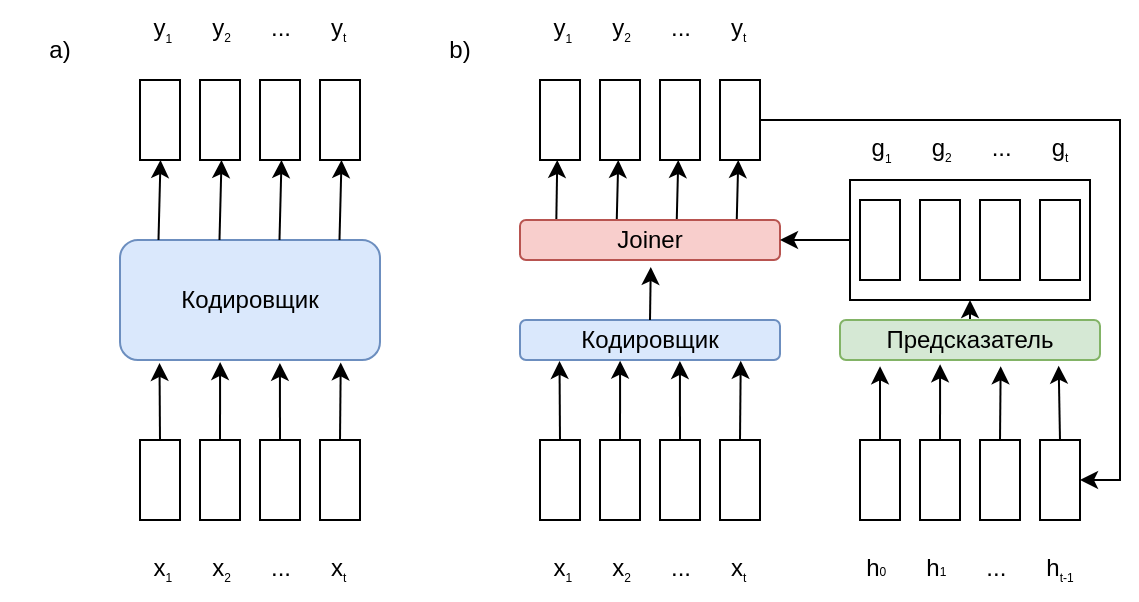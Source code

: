<mxfile version="27.0.9">
  <diagram name="Страница — 1" id="X-Be2kJiI_S4N1sAcYzm">
    <mxGraphModel dx="983" dy="586" grid="1" gridSize="10" guides="1" tooltips="1" connect="1" arrows="1" fold="1" page="1" pageScale="1" pageWidth="827" pageHeight="1169" math="0" shadow="0">
      <root>
        <mxCell id="0" />
        <mxCell id="1" parent="0" />
        <mxCell id="XZaaq-fzicb44mymfskR-25" value="" style="rounded=0;whiteSpace=wrap;html=1;" vertex="1" parent="1">
          <mxGeometry x="160" y="320" width="20" height="40" as="geometry" />
        </mxCell>
        <mxCell id="XZaaq-fzicb44mymfskR-26" value="" style="rounded=0;whiteSpace=wrap;html=1;" vertex="1" parent="1">
          <mxGeometry x="190" y="320" width="20" height="40" as="geometry" />
        </mxCell>
        <mxCell id="XZaaq-fzicb44mymfskR-27" value="" style="rounded=0;whiteSpace=wrap;html=1;" vertex="1" parent="1">
          <mxGeometry x="220" y="320" width="20" height="40" as="geometry" />
        </mxCell>
        <mxCell id="XZaaq-fzicb44mymfskR-28" value="" style="rounded=0;whiteSpace=wrap;html=1;" vertex="1" parent="1">
          <mxGeometry x="250" y="320" width="20" height="40" as="geometry" />
        </mxCell>
        <mxCell id="XZaaq-fzicb44mymfskR-30" value="Кодировщик" style="rounded=1;whiteSpace=wrap;html=1;fillColor=#dae8fc;strokeColor=#6c8ebf;" vertex="1" parent="1">
          <mxGeometry x="150" y="220" width="130" height="60" as="geometry" />
        </mxCell>
        <mxCell id="XZaaq-fzicb44mymfskR-32" style="edgeStyle=orthogonalEdgeStyle;rounded=0;orthogonalLoop=1;jettySize=auto;html=1;exitX=0.5;exitY=0;exitDx=0;exitDy=0;entryX=0.849;entryY=1.02;entryDx=0;entryDy=0;entryPerimeter=0;" edge="1" parent="1" source="XZaaq-fzicb44mymfskR-28" target="XZaaq-fzicb44mymfskR-30">
          <mxGeometry relative="1" as="geometry" />
        </mxCell>
        <mxCell id="XZaaq-fzicb44mymfskR-35" style="edgeStyle=orthogonalEdgeStyle;rounded=0;orthogonalLoop=1;jettySize=auto;html=1;exitX=0.5;exitY=0;exitDx=0;exitDy=0;entryX=0.615;entryY=1.024;entryDx=0;entryDy=0;entryPerimeter=0;" edge="1" parent="1" source="XZaaq-fzicb44mymfskR-27" target="XZaaq-fzicb44mymfskR-30">
          <mxGeometry relative="1" as="geometry" />
        </mxCell>
        <mxCell id="XZaaq-fzicb44mymfskR-36" style="edgeStyle=orthogonalEdgeStyle;rounded=0;orthogonalLoop=1;jettySize=auto;html=1;exitX=0.5;exitY=0;exitDx=0;exitDy=0;entryX=0.385;entryY=1.016;entryDx=0;entryDy=0;entryPerimeter=0;" edge="1" parent="1" source="XZaaq-fzicb44mymfskR-26" target="XZaaq-fzicb44mymfskR-30">
          <mxGeometry relative="1" as="geometry" />
        </mxCell>
        <mxCell id="XZaaq-fzicb44mymfskR-37" style="edgeStyle=orthogonalEdgeStyle;rounded=0;orthogonalLoop=1;jettySize=auto;html=1;exitX=0.5;exitY=0;exitDx=0;exitDy=0;entryX=0.152;entryY=1.024;entryDx=0;entryDy=0;entryPerimeter=0;" edge="1" parent="1" source="XZaaq-fzicb44mymfskR-25" target="XZaaq-fzicb44mymfskR-30">
          <mxGeometry relative="1" as="geometry" />
        </mxCell>
        <mxCell id="XZaaq-fzicb44mymfskR-38" value="" style="rounded=0;whiteSpace=wrap;html=1;" vertex="1" parent="1">
          <mxGeometry x="160" y="140" width="20" height="40" as="geometry" />
        </mxCell>
        <mxCell id="XZaaq-fzicb44mymfskR-39" value="" style="rounded=0;whiteSpace=wrap;html=1;" vertex="1" parent="1">
          <mxGeometry x="190" y="140" width="20" height="40" as="geometry" />
        </mxCell>
        <mxCell id="XZaaq-fzicb44mymfskR-40" value="" style="rounded=0;whiteSpace=wrap;html=1;" vertex="1" parent="1">
          <mxGeometry x="220" y="140" width="20" height="40" as="geometry" />
        </mxCell>
        <mxCell id="XZaaq-fzicb44mymfskR-41" value="" style="rounded=0;whiteSpace=wrap;html=1;" vertex="1" parent="1">
          <mxGeometry x="250" y="140" width="20" height="40" as="geometry" />
        </mxCell>
        <mxCell id="XZaaq-fzicb44mymfskR-43" value="" style="endArrow=classic;html=1;rounded=0;entryX=0.5;entryY=1;entryDx=0;entryDy=0;exitX=0.149;exitY=0;exitDx=0;exitDy=0;exitPerimeter=0;" edge="1" parent="1">
          <mxGeometry width="50" height="50" relative="1" as="geometry">
            <mxPoint x="368" y="220" as="sourcePoint" />
            <mxPoint x="368.63" y="180" as="targetPoint" />
          </mxGeometry>
        </mxCell>
        <mxCell id="XZaaq-fzicb44mymfskR-45" value="" style="endArrow=classic;html=1;rounded=0;entryX=0.5;entryY=1;entryDx=0;entryDy=0;exitX=0.149;exitY=0;exitDx=0;exitDy=0;exitPerimeter=0;" edge="1" parent="1">
          <mxGeometry width="50" height="50" relative="1" as="geometry">
            <mxPoint x="398.13" y="220" as="sourcePoint" />
            <mxPoint x="399.13" y="180" as="targetPoint" />
          </mxGeometry>
        </mxCell>
        <mxCell id="XZaaq-fzicb44mymfskR-46" value="" style="endArrow=classic;html=1;rounded=0;entryX=0.5;entryY=1;entryDx=0;entryDy=0;exitX=0.149;exitY=0;exitDx=0;exitDy=0;exitPerimeter=0;" edge="1" parent="1">
          <mxGeometry width="50" height="50" relative="1" as="geometry">
            <mxPoint x="428.13" y="220" as="sourcePoint" />
            <mxPoint x="429.13" y="180" as="targetPoint" />
          </mxGeometry>
        </mxCell>
        <mxCell id="XZaaq-fzicb44mymfskR-47" value="" style="endArrow=classic;html=1;rounded=0;entryX=0.5;entryY=1;entryDx=0;entryDy=0;exitX=0.149;exitY=0;exitDx=0;exitDy=0;exitPerimeter=0;" edge="1" parent="1">
          <mxGeometry width="50" height="50" relative="1" as="geometry">
            <mxPoint x="458.13" y="220" as="sourcePoint" />
            <mxPoint x="459.13" y="180" as="targetPoint" />
          </mxGeometry>
        </mxCell>
        <mxCell id="XZaaq-fzicb44mymfskR-48" value="x&lt;sub&gt;&lt;font style=&quot;font-size: 6px;&quot;&gt;1&lt;/font&gt;&lt;/sub&gt;&amp;nbsp; &amp;nbsp; &amp;nbsp; x&lt;sub&gt;&lt;font style=&quot;font-size: 6px;&quot;&gt;2&lt;/font&gt;&lt;/sub&gt;&amp;nbsp; &amp;nbsp; &amp;nbsp; ...&amp;nbsp; &amp;nbsp; &amp;nbsp; x&lt;sub style=&quot;&quot;&gt;&lt;font style=&quot;font-size: 6px;&quot;&gt;t&lt;/font&gt;&lt;/sub&gt;" style="text;html=1;align=center;verticalAlign=middle;whiteSpace=wrap;rounded=0;" vertex="1" parent="1">
          <mxGeometry x="160" y="370" width="110" height="30" as="geometry" />
        </mxCell>
        <mxCell id="XZaaq-fzicb44mymfskR-49" value="&lt;font style=&quot;font-size: 12px;&quot;&gt;y&lt;/font&gt;&lt;font style=&quot;vertical-align: sub; font-size: 6px;&quot;&gt;1&lt;/font&gt;&amp;nbsp; &amp;nbsp; &amp;nbsp; y&lt;sub&gt;&lt;font style=&quot;font-size: 6px;&quot;&gt;2&lt;/font&gt;&lt;/sub&gt;&amp;nbsp; &amp;nbsp; &amp;nbsp; ...&amp;nbsp; &amp;nbsp; &amp;nbsp; y&lt;sub style=&quot;&quot;&gt;&lt;font style=&quot;font-size: 6px;&quot;&gt;t&lt;/font&gt;&lt;/sub&gt;" style="text;html=1;align=center;verticalAlign=middle;whiteSpace=wrap;rounded=0;" vertex="1" parent="1">
          <mxGeometry x="160" y="100" width="110" height="30" as="geometry" />
        </mxCell>
        <mxCell id="XZaaq-fzicb44mymfskR-50" value="a)" style="text;html=1;align=center;verticalAlign=middle;whiteSpace=wrap;rounded=0;" vertex="1" parent="1">
          <mxGeometry x="90" y="110" width="60" height="30" as="geometry" />
        </mxCell>
        <mxCell id="XZaaq-fzicb44mymfskR-51" value="" style="rounded=0;whiteSpace=wrap;html=1;" vertex="1" parent="1">
          <mxGeometry x="360" y="320" width="20" height="40" as="geometry" />
        </mxCell>
        <mxCell id="XZaaq-fzicb44mymfskR-52" value="" style="rounded=0;whiteSpace=wrap;html=1;" vertex="1" parent="1">
          <mxGeometry x="390" y="320" width="20" height="40" as="geometry" />
        </mxCell>
        <mxCell id="XZaaq-fzicb44mymfskR-53" value="" style="rounded=0;whiteSpace=wrap;html=1;" vertex="1" parent="1">
          <mxGeometry x="420" y="320" width="20" height="40" as="geometry" />
        </mxCell>
        <mxCell id="XZaaq-fzicb44mymfskR-54" value="" style="rounded=0;whiteSpace=wrap;html=1;" vertex="1" parent="1">
          <mxGeometry x="450" y="320" width="20" height="40" as="geometry" />
        </mxCell>
        <mxCell id="XZaaq-fzicb44mymfskR-55" value="Кодировщик" style="rounded=1;whiteSpace=wrap;html=1;fillColor=#dae8fc;strokeColor=#6c8ebf;" vertex="1" parent="1">
          <mxGeometry x="350" y="260" width="130" height="20" as="geometry" />
        </mxCell>
        <mxCell id="XZaaq-fzicb44mymfskR-56" style="edgeStyle=orthogonalEdgeStyle;rounded=0;orthogonalLoop=1;jettySize=auto;html=1;exitX=0.5;exitY=0;exitDx=0;exitDy=0;entryX=0.849;entryY=1.02;entryDx=0;entryDy=0;entryPerimeter=0;" edge="1" parent="1" source="XZaaq-fzicb44mymfskR-54" target="XZaaq-fzicb44mymfskR-55">
          <mxGeometry relative="1" as="geometry" />
        </mxCell>
        <mxCell id="XZaaq-fzicb44mymfskR-57" style="edgeStyle=orthogonalEdgeStyle;rounded=0;orthogonalLoop=1;jettySize=auto;html=1;exitX=0.5;exitY=0;exitDx=0;exitDy=0;entryX=0.615;entryY=1.024;entryDx=0;entryDy=0;entryPerimeter=0;" edge="1" parent="1" source="XZaaq-fzicb44mymfskR-53" target="XZaaq-fzicb44mymfskR-55">
          <mxGeometry relative="1" as="geometry" />
        </mxCell>
        <mxCell id="XZaaq-fzicb44mymfskR-58" style="edgeStyle=orthogonalEdgeStyle;rounded=0;orthogonalLoop=1;jettySize=auto;html=1;exitX=0.5;exitY=0;exitDx=0;exitDy=0;entryX=0.385;entryY=1.016;entryDx=0;entryDy=0;entryPerimeter=0;" edge="1" parent="1" source="XZaaq-fzicb44mymfskR-52" target="XZaaq-fzicb44mymfskR-55">
          <mxGeometry relative="1" as="geometry" />
        </mxCell>
        <mxCell id="XZaaq-fzicb44mymfskR-59" style="edgeStyle=orthogonalEdgeStyle;rounded=0;orthogonalLoop=1;jettySize=auto;html=1;exitX=0.5;exitY=0;exitDx=0;exitDy=0;entryX=0.152;entryY=1.024;entryDx=0;entryDy=0;entryPerimeter=0;" edge="1" parent="1" source="XZaaq-fzicb44mymfskR-51" target="XZaaq-fzicb44mymfskR-55">
          <mxGeometry relative="1" as="geometry" />
        </mxCell>
        <mxCell id="XZaaq-fzicb44mymfskR-60" value="" style="rounded=0;whiteSpace=wrap;html=1;" vertex="1" parent="1">
          <mxGeometry x="360" y="140" width="20" height="40" as="geometry" />
        </mxCell>
        <mxCell id="XZaaq-fzicb44mymfskR-61" value="" style="rounded=0;whiteSpace=wrap;html=1;" vertex="1" parent="1">
          <mxGeometry x="390" y="140" width="20" height="40" as="geometry" />
        </mxCell>
        <mxCell id="XZaaq-fzicb44mymfskR-62" value="" style="rounded=0;whiteSpace=wrap;html=1;" vertex="1" parent="1">
          <mxGeometry x="420" y="140" width="20" height="40" as="geometry" />
        </mxCell>
        <mxCell id="XZaaq-fzicb44mymfskR-82" style="edgeStyle=orthogonalEdgeStyle;rounded=0;orthogonalLoop=1;jettySize=auto;html=1;entryX=1;entryY=0.5;entryDx=0;entryDy=0;" edge="1" parent="1" source="XZaaq-fzicb44mymfskR-63" target="XZaaq-fzicb44mymfskR-80">
          <mxGeometry relative="1" as="geometry">
            <mxPoint x="670" y="350" as="targetPoint" />
          </mxGeometry>
        </mxCell>
        <mxCell id="XZaaq-fzicb44mymfskR-63" value="" style="rounded=0;whiteSpace=wrap;html=1;" vertex="1" parent="1">
          <mxGeometry x="450" y="140" width="20" height="40" as="geometry" />
        </mxCell>
        <mxCell id="XZaaq-fzicb44mymfskR-68" value="x&lt;sub&gt;&lt;font style=&quot;font-size: 6px;&quot;&gt;1&lt;/font&gt;&lt;/sub&gt;&amp;nbsp; &amp;nbsp; &amp;nbsp; x&lt;sub&gt;&lt;font style=&quot;font-size: 6px;&quot;&gt;2&lt;/font&gt;&lt;/sub&gt;&amp;nbsp; &amp;nbsp; &amp;nbsp; ...&amp;nbsp; &amp;nbsp; &amp;nbsp; x&lt;sub style=&quot;&quot;&gt;&lt;font style=&quot;font-size: 6px;&quot;&gt;t&lt;/font&gt;&lt;/sub&gt;" style="text;html=1;align=center;verticalAlign=middle;whiteSpace=wrap;rounded=0;" vertex="1" parent="1">
          <mxGeometry x="360" y="370" width="110" height="30" as="geometry" />
        </mxCell>
        <mxCell id="XZaaq-fzicb44mymfskR-69" value="&lt;font style=&quot;font-size: 12px;&quot;&gt;y&lt;/font&gt;&lt;font style=&quot;vertical-align: sub; font-size: 6px;&quot;&gt;1&lt;/font&gt;&amp;nbsp; &amp;nbsp; &amp;nbsp; y&lt;sub&gt;&lt;font style=&quot;font-size: 6px;&quot;&gt;2&lt;/font&gt;&lt;/sub&gt;&amp;nbsp; &amp;nbsp; &amp;nbsp; ...&amp;nbsp; &amp;nbsp; &amp;nbsp; y&lt;sub style=&quot;&quot;&gt;&lt;font style=&quot;font-size: 6px;&quot;&gt;t&lt;/font&gt;&lt;/sub&gt;" style="text;html=1;align=center;verticalAlign=middle;whiteSpace=wrap;rounded=0;" vertex="1" parent="1">
          <mxGeometry x="360" y="100" width="110" height="30" as="geometry" />
        </mxCell>
        <mxCell id="XZaaq-fzicb44mymfskR-70" value="Joiner" style="rounded=1;whiteSpace=wrap;html=1;fillColor=#f8cecc;strokeColor=#b85450;" vertex="1" parent="1">
          <mxGeometry x="350" y="210" width="130" height="20" as="geometry" />
        </mxCell>
        <mxCell id="XZaaq-fzicb44mymfskR-90" style="edgeStyle=orthogonalEdgeStyle;rounded=0;orthogonalLoop=1;jettySize=auto;html=1;exitX=0.5;exitY=0;exitDx=0;exitDy=0;entryX=0.5;entryY=1;entryDx=0;entryDy=0;" edge="1" parent="1" source="XZaaq-fzicb44mymfskR-71" target="XZaaq-fzicb44mymfskR-88">
          <mxGeometry relative="1" as="geometry" />
        </mxCell>
        <mxCell id="XZaaq-fzicb44mymfskR-71" value="Предсказатель" style="rounded=1;whiteSpace=wrap;html=1;fillColor=#d5e8d4;strokeColor=#82b366;" vertex="1" parent="1">
          <mxGeometry x="510" y="260" width="130" height="20" as="geometry" />
        </mxCell>
        <mxCell id="XZaaq-fzicb44mymfskR-72" value="" style="rounded=0;whiteSpace=wrap;html=1;" vertex="1" parent="1">
          <mxGeometry x="520" y="200" width="20" height="40" as="geometry" />
        </mxCell>
        <mxCell id="XZaaq-fzicb44mymfskR-73" value="" style="rounded=0;whiteSpace=wrap;html=1;" vertex="1" parent="1">
          <mxGeometry x="550" y="200" width="20" height="40" as="geometry" />
        </mxCell>
        <mxCell id="XZaaq-fzicb44mymfskR-74" value="" style="rounded=0;whiteSpace=wrap;html=1;" vertex="1" parent="1">
          <mxGeometry x="580" y="200" width="20" height="40" as="geometry" />
        </mxCell>
        <mxCell id="XZaaq-fzicb44mymfskR-75" value="" style="rounded=0;whiteSpace=wrap;html=1;" vertex="1" parent="1">
          <mxGeometry x="610" y="200" width="20" height="40" as="geometry" />
        </mxCell>
        <mxCell id="XZaaq-fzicb44mymfskR-77" value="" style="rounded=0;whiteSpace=wrap;html=1;" vertex="1" parent="1">
          <mxGeometry x="520" y="320" width="20" height="40" as="geometry" />
        </mxCell>
        <mxCell id="XZaaq-fzicb44mymfskR-78" value="" style="rounded=0;whiteSpace=wrap;html=1;" vertex="1" parent="1">
          <mxGeometry x="550" y="320" width="20" height="40" as="geometry" />
        </mxCell>
        <mxCell id="XZaaq-fzicb44mymfskR-79" value="" style="rounded=0;whiteSpace=wrap;html=1;" vertex="1" parent="1">
          <mxGeometry x="580" y="320" width="20" height="40" as="geometry" />
        </mxCell>
        <mxCell id="XZaaq-fzicb44mymfskR-80" value="" style="rounded=0;whiteSpace=wrap;html=1;" vertex="1" parent="1">
          <mxGeometry x="610" y="320" width="20" height="40" as="geometry" />
        </mxCell>
        <mxCell id="XZaaq-fzicb44mymfskR-81" value="&lt;font style=&quot;font-size: 12px;&quot;&gt;h&lt;/font&gt;&lt;font style=&quot;font-size: 6px;&quot;&gt;0&lt;/font&gt;&amp;nbsp; &amp;nbsp; &amp;nbsp; h&lt;span style=&quot;font-size: 6px;&quot;&gt;1&lt;/span&gt;&amp;nbsp; &amp;nbsp; &amp;nbsp; ...&amp;nbsp; &amp;nbsp; &amp;nbsp; h&lt;sub style=&quot;&quot;&gt;&lt;font style=&quot;font-size: 6px;&quot;&gt;t-1&lt;/font&gt;&lt;/sub&gt;" style="text;html=1;align=center;verticalAlign=middle;whiteSpace=wrap;rounded=0;" vertex="1" parent="1">
          <mxGeometry x="520" y="370" width="110" height="30" as="geometry" />
        </mxCell>
        <mxCell id="XZaaq-fzicb44mymfskR-83" style="edgeStyle=orthogonalEdgeStyle;rounded=0;orthogonalLoop=1;jettySize=auto;html=1;exitX=0.5;exitY=0;exitDx=0;exitDy=0;entryX=0.154;entryY=1.158;entryDx=0;entryDy=0;entryPerimeter=0;" edge="1" parent="1" source="XZaaq-fzicb44mymfskR-77" target="XZaaq-fzicb44mymfskR-71">
          <mxGeometry relative="1" as="geometry" />
        </mxCell>
        <mxCell id="XZaaq-fzicb44mymfskR-85" style="edgeStyle=orthogonalEdgeStyle;rounded=0;orthogonalLoop=1;jettySize=auto;html=1;exitX=0.5;exitY=0;exitDx=0;exitDy=0;entryX=0.385;entryY=1.108;entryDx=0;entryDy=0;entryPerimeter=0;" edge="1" parent="1" source="XZaaq-fzicb44mymfskR-78" target="XZaaq-fzicb44mymfskR-71">
          <mxGeometry relative="1" as="geometry" />
        </mxCell>
        <mxCell id="XZaaq-fzicb44mymfskR-86" style="edgeStyle=orthogonalEdgeStyle;rounded=0;orthogonalLoop=1;jettySize=auto;html=1;exitX=0.5;exitY=0;exitDx=0;exitDy=0;entryX=0.618;entryY=1.158;entryDx=0;entryDy=0;entryPerimeter=0;" edge="1" parent="1" source="XZaaq-fzicb44mymfskR-79" target="XZaaq-fzicb44mymfskR-71">
          <mxGeometry relative="1" as="geometry" />
        </mxCell>
        <mxCell id="XZaaq-fzicb44mymfskR-87" style="edgeStyle=orthogonalEdgeStyle;rounded=0;orthogonalLoop=1;jettySize=auto;html=1;exitX=0.5;exitY=0;exitDx=0;exitDy=0;entryX=0.841;entryY=1.142;entryDx=0;entryDy=0;entryPerimeter=0;" edge="1" parent="1" source="XZaaq-fzicb44mymfskR-80" target="XZaaq-fzicb44mymfskR-71">
          <mxGeometry relative="1" as="geometry" />
        </mxCell>
        <mxCell id="XZaaq-fzicb44mymfskR-89" style="edgeStyle=orthogonalEdgeStyle;rounded=0;orthogonalLoop=1;jettySize=auto;html=1;exitX=0;exitY=0.5;exitDx=0;exitDy=0;entryX=1;entryY=0.5;entryDx=0;entryDy=0;" edge="1" parent="1" source="XZaaq-fzicb44mymfskR-88" target="XZaaq-fzicb44mymfskR-70">
          <mxGeometry relative="1" as="geometry" />
        </mxCell>
        <mxCell id="XZaaq-fzicb44mymfskR-88" value="" style="rounded=0;whiteSpace=wrap;html=1;fillColor=none;" vertex="1" parent="1">
          <mxGeometry x="515" y="190" width="120" height="60" as="geometry" />
        </mxCell>
        <mxCell id="XZaaq-fzicb44mymfskR-91" style="edgeStyle=orthogonalEdgeStyle;rounded=0;orthogonalLoop=1;jettySize=auto;html=1;exitX=0.5;exitY=0;exitDx=0;exitDy=0;entryX=0.503;entryY=1.175;entryDx=0;entryDy=0;entryPerimeter=0;" edge="1" parent="1" source="XZaaq-fzicb44mymfskR-55" target="XZaaq-fzicb44mymfskR-70">
          <mxGeometry relative="1" as="geometry" />
        </mxCell>
        <mxCell id="XZaaq-fzicb44mymfskR-92" value="" style="endArrow=classic;html=1;rounded=0;entryX=0.5;entryY=1;entryDx=0;entryDy=0;exitX=0.149;exitY=0;exitDx=0;exitDy=0;exitPerimeter=0;" edge="1" parent="1">
          <mxGeometry width="50" height="50" relative="1" as="geometry">
            <mxPoint x="169.25" y="220" as="sourcePoint" />
            <mxPoint x="170.25" y="180" as="targetPoint" />
          </mxGeometry>
        </mxCell>
        <mxCell id="XZaaq-fzicb44mymfskR-93" value="" style="endArrow=classic;html=1;rounded=0;entryX=0.5;entryY=1;entryDx=0;entryDy=0;exitX=0.149;exitY=0;exitDx=0;exitDy=0;exitPerimeter=0;" edge="1" parent="1">
          <mxGeometry width="50" height="50" relative="1" as="geometry">
            <mxPoint x="199.75" y="220" as="sourcePoint" />
            <mxPoint x="200.75" y="180" as="targetPoint" />
          </mxGeometry>
        </mxCell>
        <mxCell id="XZaaq-fzicb44mymfskR-94" value="" style="endArrow=classic;html=1;rounded=0;entryX=0.5;entryY=1;entryDx=0;entryDy=0;exitX=0.149;exitY=0;exitDx=0;exitDy=0;exitPerimeter=0;" edge="1" parent="1">
          <mxGeometry width="50" height="50" relative="1" as="geometry">
            <mxPoint x="229.75" y="220" as="sourcePoint" />
            <mxPoint x="230.75" y="180" as="targetPoint" />
          </mxGeometry>
        </mxCell>
        <mxCell id="XZaaq-fzicb44mymfskR-95" value="" style="endArrow=classic;html=1;rounded=0;entryX=0.5;entryY=1;entryDx=0;entryDy=0;exitX=0.149;exitY=0;exitDx=0;exitDy=0;exitPerimeter=0;" edge="1" parent="1">
          <mxGeometry width="50" height="50" relative="1" as="geometry">
            <mxPoint x="259.75" y="220" as="sourcePoint" />
            <mxPoint x="260.75" y="180" as="targetPoint" />
          </mxGeometry>
        </mxCell>
        <mxCell id="XZaaq-fzicb44mymfskR-96" value="b)" style="text;html=1;align=center;verticalAlign=middle;whiteSpace=wrap;rounded=0;" vertex="1" parent="1">
          <mxGeometry x="290" y="110" width="60" height="30" as="geometry" />
        </mxCell>
        <mxCell id="XZaaq-fzicb44mymfskR-97" value="&lt;font style=&quot;&quot;&gt;g&lt;/font&gt;&lt;font style=&quot;vertical-align: sub; font-size: 6px;&quot;&gt;1&lt;/font&gt;&amp;nbsp; &amp;nbsp; &amp;nbsp; g&lt;sub&gt;&lt;font style=&quot;font-size: 6px;&quot;&gt;2&lt;/font&gt;&lt;/sub&gt;&amp;nbsp; &amp;nbsp; &amp;nbsp; ...&amp;nbsp; &amp;nbsp; &amp;nbsp; g&lt;sub style=&quot;&quot;&gt;&lt;font style=&quot;font-size: 6px;&quot;&gt;t&lt;/font&gt;&lt;/sub&gt;" style="text;html=1;align=center;verticalAlign=middle;whiteSpace=wrap;rounded=0;" vertex="1" parent="1">
          <mxGeometry x="520" y="160" width="110" height="30" as="geometry" />
        </mxCell>
      </root>
    </mxGraphModel>
  </diagram>
</mxfile>
